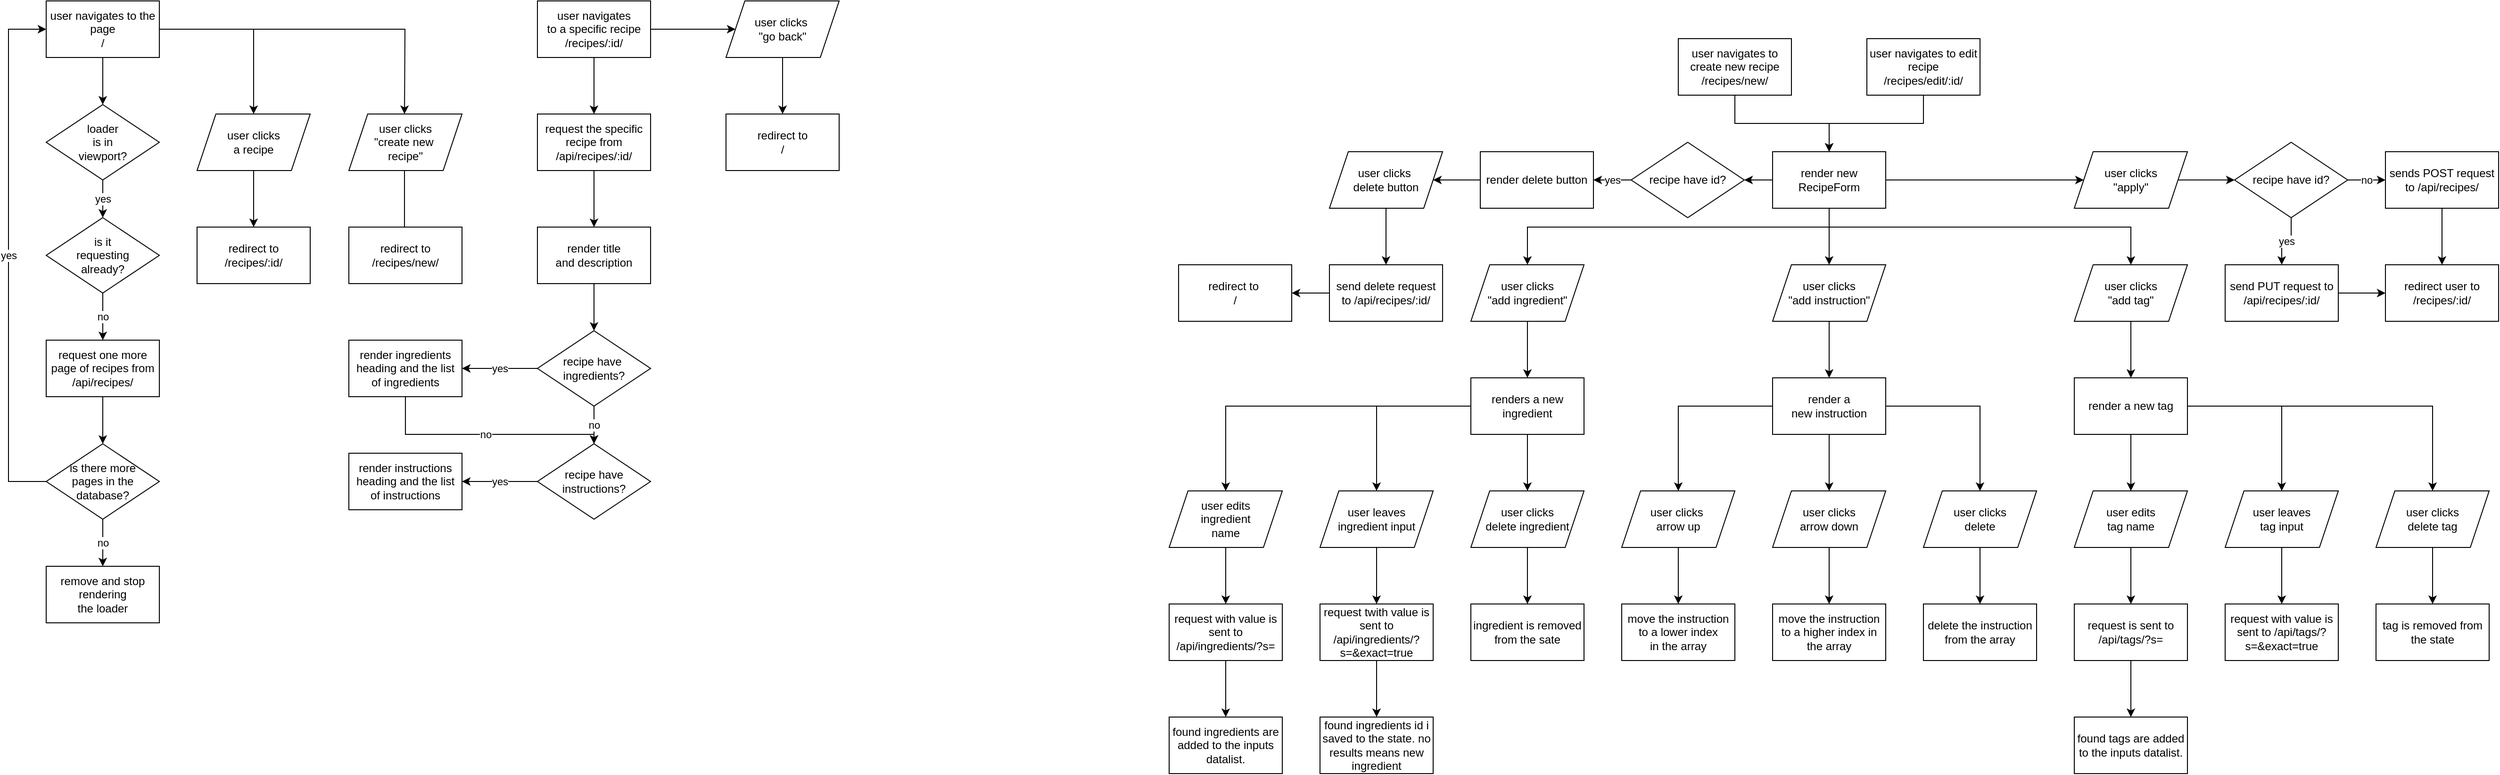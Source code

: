 <mxfile version="16.2.6" type="github">
  <diagram id="UWbFQpUYdBIqoMcerIUc" name="Page-1">
    <mxGraphModel dx="1749" dy="813" grid="1" gridSize="10" guides="1" tooltips="1" connect="1" arrows="1" fold="1" page="1" pageScale="1" pageWidth="2000" pageHeight="2000" math="0" shadow="0">
      <root>
        <mxCell id="0" />
        <mxCell id="1" parent="0" />
        <mxCell id="N01Z7XA4SCIn-NLS_7Hn-6" value="" style="edgeStyle=orthogonalEdgeStyle;rounded=0;orthogonalLoop=1;jettySize=auto;html=1;" parent="1" source="N01Z7XA4SCIn-NLS_7Hn-1" target="N01Z7XA4SCIn-NLS_7Hn-3" edge="1">
          <mxGeometry relative="1" as="geometry" />
        </mxCell>
        <mxCell id="N01Z7XA4SCIn-NLS_7Hn-17" style="edgeStyle=orthogonalEdgeStyle;rounded=0;orthogonalLoop=1;jettySize=auto;html=1;" parent="1" source="N01Z7XA4SCIn-NLS_7Hn-1" edge="1">
          <mxGeometry relative="1" as="geometry">
            <mxPoint x="459" y="210" as="targetPoint" />
          </mxGeometry>
        </mxCell>
        <mxCell id="N01Z7XA4SCIn-NLS_7Hn-18" style="edgeStyle=orthogonalEdgeStyle;rounded=0;orthogonalLoop=1;jettySize=auto;html=1;" parent="1" source="N01Z7XA4SCIn-NLS_7Hn-1" target="N01Z7XA4SCIn-NLS_7Hn-15" edge="1">
          <mxGeometry relative="1" as="geometry" />
        </mxCell>
        <mxCell id="N01Z7XA4SCIn-NLS_7Hn-1" value="user navigates to the page&lt;br&gt;/" style="rounded=0;whiteSpace=wrap;html=1;" parent="1" vertex="1">
          <mxGeometry x="79" y="90" width="120" height="60" as="geometry" />
        </mxCell>
        <mxCell id="N01Z7XA4SCIn-NLS_7Hn-7" value="yes" style="edgeStyle=orthogonalEdgeStyle;rounded=0;orthogonalLoop=1;jettySize=auto;html=1;" parent="1" source="N01Z7XA4SCIn-NLS_7Hn-3" target="N01Z7XA4SCIn-NLS_7Hn-5" edge="1">
          <mxGeometry relative="1" as="geometry" />
        </mxCell>
        <mxCell id="N01Z7XA4SCIn-NLS_7Hn-3" value="loader&lt;br&gt;is in&lt;br&gt;viewport?" style="rhombus;whiteSpace=wrap;html=1;" parent="1" vertex="1">
          <mxGeometry x="79" y="200" width="120" height="80" as="geometry" />
        </mxCell>
        <mxCell id="N01Z7XA4SCIn-NLS_7Hn-14" value="" style="edgeStyle=orthogonalEdgeStyle;rounded=0;orthogonalLoop=1;jettySize=auto;html=1;" parent="1" source="N01Z7XA4SCIn-NLS_7Hn-4" target="N01Z7XA4SCIn-NLS_7Hn-10" edge="1">
          <mxGeometry relative="1" as="geometry" />
        </mxCell>
        <mxCell id="N01Z7XA4SCIn-NLS_7Hn-4" value="request one more&lt;br&gt;page of recipes from&lt;br&gt;/api/recipes/" style="rounded=0;whiteSpace=wrap;html=1;" parent="1" vertex="1">
          <mxGeometry x="79" y="450" width="120" height="60" as="geometry" />
        </mxCell>
        <mxCell id="N01Z7XA4SCIn-NLS_7Hn-8" value="no" style="edgeStyle=orthogonalEdgeStyle;rounded=0;orthogonalLoop=1;jettySize=auto;html=1;" parent="1" source="N01Z7XA4SCIn-NLS_7Hn-5" target="N01Z7XA4SCIn-NLS_7Hn-4" edge="1">
          <mxGeometry relative="1" as="geometry" />
        </mxCell>
        <mxCell id="N01Z7XA4SCIn-NLS_7Hn-5" value="is it&lt;br&gt;requesting&lt;br&gt;already?" style="rhombus;whiteSpace=wrap;html=1;" parent="1" vertex="1">
          <mxGeometry x="79" y="320" width="120" height="80" as="geometry" />
        </mxCell>
        <mxCell id="N01Z7XA4SCIn-NLS_7Hn-11" value="yes" style="edgeStyle=orthogonalEdgeStyle;rounded=0;orthogonalLoop=1;jettySize=auto;html=1;entryX=0;entryY=0.5;entryDx=0;entryDy=0;" parent="1" source="N01Z7XA4SCIn-NLS_7Hn-10" target="N01Z7XA4SCIn-NLS_7Hn-1" edge="1">
          <mxGeometry relative="1" as="geometry">
            <Array as="points">
              <mxPoint x="39" y="600" />
              <mxPoint x="39" y="120" />
            </Array>
          </mxGeometry>
        </mxCell>
        <mxCell id="N01Z7XA4SCIn-NLS_7Hn-13" value="no" style="edgeStyle=orthogonalEdgeStyle;rounded=0;orthogonalLoop=1;jettySize=auto;html=1;" parent="1" source="N01Z7XA4SCIn-NLS_7Hn-10" target="N01Z7XA4SCIn-NLS_7Hn-12" edge="1">
          <mxGeometry relative="1" as="geometry" />
        </mxCell>
        <mxCell id="N01Z7XA4SCIn-NLS_7Hn-10" value="is there more&lt;br&gt;pages in the&lt;br&gt;database?" style="rhombus;whiteSpace=wrap;html=1;" parent="1" vertex="1">
          <mxGeometry x="79" y="560" width="120" height="80" as="geometry" />
        </mxCell>
        <mxCell id="N01Z7XA4SCIn-NLS_7Hn-12" value="remove and stop&lt;br&gt;rendering&lt;br&gt;the loader" style="rounded=0;whiteSpace=wrap;html=1;" parent="1" vertex="1">
          <mxGeometry x="79" y="690" width="120" height="60" as="geometry" />
        </mxCell>
        <mxCell id="N01Z7XA4SCIn-NLS_7Hn-22" value="" style="edgeStyle=orthogonalEdgeStyle;rounded=0;orthogonalLoop=1;jettySize=auto;html=1;" parent="1" source="N01Z7XA4SCIn-NLS_7Hn-15" target="N01Z7XA4SCIn-NLS_7Hn-19" edge="1">
          <mxGeometry relative="1" as="geometry" />
        </mxCell>
        <mxCell id="N01Z7XA4SCIn-NLS_7Hn-15" value="user clicks&lt;br&gt;a recipe" style="shape=parallelogram;perimeter=parallelogramPerimeter;whiteSpace=wrap;html=1;fixedSize=1;" parent="1" vertex="1">
          <mxGeometry x="239" y="210" width="120" height="60" as="geometry" />
        </mxCell>
        <mxCell id="N01Z7XA4SCIn-NLS_7Hn-21" value="" style="edgeStyle=orthogonalEdgeStyle;rounded=0;orthogonalLoop=1;jettySize=auto;html=1;" parent="1" edge="1">
          <mxGeometry relative="1" as="geometry">
            <mxPoint x="459" y="270" as="sourcePoint" />
            <mxPoint x="459" y="340" as="targetPoint" />
          </mxGeometry>
        </mxCell>
        <mxCell id="N01Z7XA4SCIn-NLS_7Hn-16" value="user clicks&lt;br&gt;&quot;create new&amp;nbsp;&lt;br&gt;recipe&quot;" style="shape=parallelogram;perimeter=parallelogramPerimeter;whiteSpace=wrap;html=1;fixedSize=1;size=20;" parent="1" vertex="1">
          <mxGeometry x="400" y="210" width="120" height="60" as="geometry" />
        </mxCell>
        <mxCell id="N01Z7XA4SCIn-NLS_7Hn-19" value="redirect to &lt;br&gt;/recipes/:id/" style="rounded=0;whiteSpace=wrap;html=1;" parent="1" vertex="1">
          <mxGeometry x="239" y="330" width="120" height="60" as="geometry" />
        </mxCell>
        <mxCell id="N01Z7XA4SCIn-NLS_7Hn-20" value="redirect to&lt;br&gt;/recipes/new/" style="rounded=0;whiteSpace=wrap;html=1;" parent="1" vertex="1">
          <mxGeometry x="400" y="330" width="120" height="60" as="geometry" />
        </mxCell>
        <mxCell id="N01Z7XA4SCIn-NLS_7Hn-35" value="" style="edgeStyle=orthogonalEdgeStyle;rounded=0;orthogonalLoop=1;jettySize=auto;html=1;" parent="1" source="N01Z7XA4SCIn-NLS_7Hn-23" target="N01Z7XA4SCIn-NLS_7Hn-25" edge="1">
          <mxGeometry relative="1" as="geometry" />
        </mxCell>
        <mxCell id="N01Z7XA4SCIn-NLS_7Hn-42" style="edgeStyle=orthogonalEdgeStyle;rounded=0;orthogonalLoop=1;jettySize=auto;html=1;" parent="1" source="N01Z7XA4SCIn-NLS_7Hn-23" target="N01Z7XA4SCIn-NLS_7Hn-41" edge="1">
          <mxGeometry relative="1" as="geometry" />
        </mxCell>
        <mxCell id="N01Z7XA4SCIn-NLS_7Hn-23" value="user navigates&lt;br&gt;to a specific recipe&lt;br&gt;/recipes/:id/" style="rounded=0;whiteSpace=wrap;html=1;" parent="1" vertex="1">
          <mxGeometry x="600" y="90" width="120" height="60" as="geometry" />
        </mxCell>
        <mxCell id="N01Z7XA4SCIn-NLS_7Hn-36" value="" style="edgeStyle=orthogonalEdgeStyle;rounded=0;orthogonalLoop=1;jettySize=auto;html=1;" parent="1" source="N01Z7XA4SCIn-NLS_7Hn-25" target="N01Z7XA4SCIn-NLS_7Hn-26" edge="1">
          <mxGeometry relative="1" as="geometry" />
        </mxCell>
        <mxCell id="N01Z7XA4SCIn-NLS_7Hn-25" value="request the specific&lt;br&gt;recipe from&lt;br&gt;/api/recipes/:id/" style="rounded=0;whiteSpace=wrap;html=1;" parent="1" vertex="1">
          <mxGeometry x="600" y="210" width="120" height="60" as="geometry" />
        </mxCell>
        <mxCell id="N01Z7XA4SCIn-NLS_7Hn-34" value="" style="edgeStyle=orthogonalEdgeStyle;rounded=0;orthogonalLoop=1;jettySize=auto;html=1;" parent="1" source="N01Z7XA4SCIn-NLS_7Hn-26" target="N01Z7XA4SCIn-NLS_7Hn-28" edge="1">
          <mxGeometry relative="1" as="geometry" />
        </mxCell>
        <mxCell id="N01Z7XA4SCIn-NLS_7Hn-26" value="render title&lt;br&gt;and description" style="rounded=0;whiteSpace=wrap;html=1;" parent="1" vertex="1">
          <mxGeometry x="600" y="330" width="120" height="60" as="geometry" />
        </mxCell>
        <mxCell id="N01Z7XA4SCIn-NLS_7Hn-31" value="yes" style="edgeStyle=orthogonalEdgeStyle;rounded=0;orthogonalLoop=1;jettySize=auto;html=1;" parent="1" source="N01Z7XA4SCIn-NLS_7Hn-28" target="N01Z7XA4SCIn-NLS_7Hn-30" edge="1">
          <mxGeometry relative="1" as="geometry" />
        </mxCell>
        <mxCell id="N01Z7XA4SCIn-NLS_7Hn-37" value="no" style="edgeStyle=orthogonalEdgeStyle;rounded=0;orthogonalLoop=1;jettySize=auto;html=1;" parent="1" source="N01Z7XA4SCIn-NLS_7Hn-28" target="N01Z7XA4SCIn-NLS_7Hn-29" edge="1">
          <mxGeometry relative="1" as="geometry" />
        </mxCell>
        <mxCell id="N01Z7XA4SCIn-NLS_7Hn-28" value="recipe have&amp;nbsp;&lt;br&gt;ingredients?" style="rhombus;whiteSpace=wrap;html=1;" parent="1" vertex="1">
          <mxGeometry x="600" y="440" width="120" height="80" as="geometry" />
        </mxCell>
        <mxCell id="N01Z7XA4SCIn-NLS_7Hn-33" value="yes" style="edgeStyle=orthogonalEdgeStyle;rounded=0;orthogonalLoop=1;jettySize=auto;html=1;" parent="1" source="N01Z7XA4SCIn-NLS_7Hn-29" target="N01Z7XA4SCIn-NLS_7Hn-32" edge="1">
          <mxGeometry relative="1" as="geometry" />
        </mxCell>
        <mxCell id="N01Z7XA4SCIn-NLS_7Hn-29" value="recipe have instructions?" style="rhombus;whiteSpace=wrap;html=1;" parent="1" vertex="1">
          <mxGeometry x="600" y="560" width="120" height="80" as="geometry" />
        </mxCell>
        <mxCell id="N01Z7XA4SCIn-NLS_7Hn-38" value="no" style="edgeStyle=orthogonalEdgeStyle;rounded=0;orthogonalLoop=1;jettySize=auto;html=1;" parent="1" source="N01Z7XA4SCIn-NLS_7Hn-30" target="N01Z7XA4SCIn-NLS_7Hn-29" edge="1">
          <mxGeometry relative="1" as="geometry">
            <Array as="points">
              <mxPoint x="460" y="550" />
              <mxPoint x="660" y="550" />
            </Array>
          </mxGeometry>
        </mxCell>
        <mxCell id="N01Z7XA4SCIn-NLS_7Hn-30" value="render ingredients&lt;br&gt;heading and the list&lt;br&gt;of ingredients" style="whiteSpace=wrap;html=1;" parent="1" vertex="1">
          <mxGeometry x="400" y="450" width="120" height="60" as="geometry" />
        </mxCell>
        <mxCell id="N01Z7XA4SCIn-NLS_7Hn-32" value="render instructions&lt;br&gt;heading and the list&lt;br&gt;of instructions" style="whiteSpace=wrap;html=1;" parent="1" vertex="1">
          <mxGeometry x="400" y="570" width="120" height="60" as="geometry" />
        </mxCell>
        <mxCell id="N01Z7XA4SCIn-NLS_7Hn-51" style="edgeStyle=orthogonalEdgeStyle;rounded=0;orthogonalLoop=1;jettySize=auto;html=1;" parent="1" source="N01Z7XA4SCIn-NLS_7Hn-39" target="N01Z7XA4SCIn-NLS_7Hn-46" edge="1">
          <mxGeometry relative="1" as="geometry" />
        </mxCell>
        <mxCell id="N01Z7XA4SCIn-NLS_7Hn-53" value="" style="edgeStyle=orthogonalEdgeStyle;rounded=0;orthogonalLoop=1;jettySize=auto;html=1;" parent="1" source="N01Z7XA4SCIn-NLS_7Hn-39" target="N01Z7XA4SCIn-NLS_7Hn-48" edge="1">
          <mxGeometry relative="1" as="geometry" />
        </mxCell>
        <mxCell id="nW0-9w4BXzAA7MD2zAZf-30" style="edgeStyle=orthogonalEdgeStyle;rounded=0;orthogonalLoop=1;jettySize=auto;html=1;" edge="1" parent="1" source="N01Z7XA4SCIn-NLS_7Hn-39" target="N01Z7XA4SCIn-NLS_7Hn-45">
          <mxGeometry relative="1" as="geometry">
            <Array as="points">
              <mxPoint x="1970" y="330" />
              <mxPoint x="1650" y="330" />
            </Array>
          </mxGeometry>
        </mxCell>
        <mxCell id="nW0-9w4BXzAA7MD2zAZf-31" style="edgeStyle=orthogonalEdgeStyle;rounded=0;orthogonalLoop=1;jettySize=auto;html=1;" edge="1" parent="1" source="N01Z7XA4SCIn-NLS_7Hn-39" target="N01Z7XA4SCIn-NLS_7Hn-47">
          <mxGeometry relative="1" as="geometry">
            <Array as="points">
              <mxPoint x="1970" y="330" />
              <mxPoint x="2290" y="330" />
            </Array>
          </mxGeometry>
        </mxCell>
        <mxCell id="nW0-9w4BXzAA7MD2zAZf-67" value="" style="edgeStyle=orthogonalEdgeStyle;rounded=0;orthogonalLoop=1;jettySize=auto;html=1;" edge="1" parent="1" source="N01Z7XA4SCIn-NLS_7Hn-39" target="nW0-9w4BXzAA7MD2zAZf-62">
          <mxGeometry relative="1" as="geometry" />
        </mxCell>
        <mxCell id="N01Z7XA4SCIn-NLS_7Hn-39" value="render new&lt;br&gt;RecipeForm" style="rounded=0;whiteSpace=wrap;html=1;" parent="1" vertex="1">
          <mxGeometry x="1910" y="250" width="120" height="60" as="geometry" />
        </mxCell>
        <mxCell id="N01Z7XA4SCIn-NLS_7Hn-44" value="" style="edgeStyle=orthogonalEdgeStyle;rounded=0;orthogonalLoop=1;jettySize=auto;html=1;" parent="1" source="N01Z7XA4SCIn-NLS_7Hn-41" target="N01Z7XA4SCIn-NLS_7Hn-43" edge="1">
          <mxGeometry relative="1" as="geometry" />
        </mxCell>
        <mxCell id="N01Z7XA4SCIn-NLS_7Hn-41" value="user clicks&amp;nbsp;&lt;br&gt;&quot;go back&quot;" style="shape=parallelogram;perimeter=parallelogramPerimeter;whiteSpace=wrap;html=1;fixedSize=1;" parent="1" vertex="1">
          <mxGeometry x="800" y="90" width="120" height="60" as="geometry" />
        </mxCell>
        <mxCell id="N01Z7XA4SCIn-NLS_7Hn-43" value="redirect to&lt;br&gt;/" style="rounded=0;whiteSpace=wrap;html=1;" parent="1" vertex="1">
          <mxGeometry x="800" y="210" width="120" height="60" as="geometry" />
        </mxCell>
        <mxCell id="nW0-9w4BXzAA7MD2zAZf-29" value="" style="edgeStyle=orthogonalEdgeStyle;rounded=0;orthogonalLoop=1;jettySize=auto;html=1;" edge="1" parent="1" source="N01Z7XA4SCIn-NLS_7Hn-45" target="N01Z7XA4SCIn-NLS_7Hn-54">
          <mxGeometry relative="1" as="geometry" />
        </mxCell>
        <mxCell id="N01Z7XA4SCIn-NLS_7Hn-45" value="user clicks&lt;br&gt;&quot;add ingredient&quot;" style="shape=parallelogram;perimeter=parallelogramPerimeter;whiteSpace=wrap;html=1;fixedSize=1;" parent="1" vertex="1">
          <mxGeometry x="1590" y="370" width="120" height="60" as="geometry" />
        </mxCell>
        <mxCell id="nW0-9w4BXzAA7MD2zAZf-22" value="" style="edgeStyle=orthogonalEdgeStyle;rounded=0;orthogonalLoop=1;jettySize=auto;html=1;" edge="1" parent="1" source="N01Z7XA4SCIn-NLS_7Hn-46" target="N01Z7XA4SCIn-NLS_7Hn-57">
          <mxGeometry relative="1" as="geometry" />
        </mxCell>
        <mxCell id="N01Z7XA4SCIn-NLS_7Hn-46" value="user clicks&lt;br&gt;&quot;add instruction&quot;" style="shape=parallelogram;perimeter=parallelogramPerimeter;whiteSpace=wrap;html=1;fixedSize=1;" parent="1" vertex="1">
          <mxGeometry x="1910" y="370" width="120" height="60" as="geometry" />
        </mxCell>
        <mxCell id="nW0-9w4BXzAA7MD2zAZf-38" value="" style="edgeStyle=orthogonalEdgeStyle;rounded=0;orthogonalLoop=1;jettySize=auto;html=1;" edge="1" parent="1" source="N01Z7XA4SCIn-NLS_7Hn-47" target="nW0-9w4BXzAA7MD2zAZf-32">
          <mxGeometry relative="1" as="geometry" />
        </mxCell>
        <mxCell id="N01Z7XA4SCIn-NLS_7Hn-47" value="user clicks&lt;br&gt;&quot;add tag&quot;" style="shape=parallelogram;perimeter=parallelogramPerimeter;whiteSpace=wrap;html=1;fixedSize=1;" parent="1" vertex="1">
          <mxGeometry x="2230" y="370" width="120" height="60" as="geometry" />
        </mxCell>
        <mxCell id="nW0-9w4BXzAA7MD2zAZf-59" style="edgeStyle=orthogonalEdgeStyle;rounded=0;orthogonalLoop=1;jettySize=auto;html=1;" edge="1" parent="1" source="N01Z7XA4SCIn-NLS_7Hn-48" target="nW0-9w4BXzAA7MD2zAZf-56">
          <mxGeometry relative="1" as="geometry" />
        </mxCell>
        <mxCell id="N01Z7XA4SCIn-NLS_7Hn-48" value="user clicks&lt;br&gt;&quot;apply&quot;" style="shape=parallelogram;perimeter=parallelogramPerimeter;whiteSpace=wrap;html=1;fixedSize=1;" parent="1" vertex="1">
          <mxGeometry x="2230" y="250" width="120" height="60" as="geometry" />
        </mxCell>
        <mxCell id="nW0-9w4BXzAA7MD2zAZf-6" style="edgeStyle=orthogonalEdgeStyle;rounded=0;orthogonalLoop=1;jettySize=auto;html=1;" edge="1" parent="1" source="N01Z7XA4SCIn-NLS_7Hn-54" target="N01Z7XA4SCIn-NLS_7Hn-55">
          <mxGeometry relative="1" as="geometry" />
        </mxCell>
        <mxCell id="nW0-9w4BXzAA7MD2zAZf-7" style="edgeStyle=orthogonalEdgeStyle;rounded=0;orthogonalLoop=1;jettySize=auto;html=1;" edge="1" parent="1" source="N01Z7XA4SCIn-NLS_7Hn-54" target="nW0-9w4BXzAA7MD2zAZf-3">
          <mxGeometry relative="1" as="geometry" />
        </mxCell>
        <mxCell id="nW0-9w4BXzAA7MD2zAZf-10" style="edgeStyle=orthogonalEdgeStyle;rounded=0;orthogonalLoop=1;jettySize=auto;html=1;" edge="1" parent="1" source="N01Z7XA4SCIn-NLS_7Hn-54" target="nW0-9w4BXzAA7MD2zAZf-8">
          <mxGeometry relative="1" as="geometry" />
        </mxCell>
        <mxCell id="N01Z7XA4SCIn-NLS_7Hn-54" value="renders a new&lt;br&gt;ingredient" style="rounded=0;whiteSpace=wrap;html=1;" parent="1" vertex="1">
          <mxGeometry x="1590" y="490" width="120" height="60" as="geometry" />
        </mxCell>
        <mxCell id="nW0-9w4BXzAA7MD2zAZf-17" value="" style="edgeStyle=orthogonalEdgeStyle;rounded=0;orthogonalLoop=1;jettySize=auto;html=1;" edge="1" parent="1" source="N01Z7XA4SCIn-NLS_7Hn-55" target="nW0-9w4BXzAA7MD2zAZf-1">
          <mxGeometry relative="1" as="geometry" />
        </mxCell>
        <mxCell id="N01Z7XA4SCIn-NLS_7Hn-55" value="user edits&lt;br&gt;ingredient&lt;br&gt;name" style="shape=parallelogram;perimeter=parallelogramPerimeter;whiteSpace=wrap;html=1;fixedSize=1;" parent="1" vertex="1">
          <mxGeometry x="1270" y="610" width="120" height="60" as="geometry" />
        </mxCell>
        <mxCell id="nW0-9w4BXzAA7MD2zAZf-23" value="" style="edgeStyle=orthogonalEdgeStyle;rounded=0;orthogonalLoop=1;jettySize=auto;html=1;" edge="1" parent="1" source="N01Z7XA4SCIn-NLS_7Hn-57" target="nW0-9w4BXzAA7MD2zAZf-12">
          <mxGeometry relative="1" as="geometry" />
        </mxCell>
        <mxCell id="nW0-9w4BXzAA7MD2zAZf-25" style="edgeStyle=orthogonalEdgeStyle;rounded=0;orthogonalLoop=1;jettySize=auto;html=1;" edge="1" parent="1" source="N01Z7XA4SCIn-NLS_7Hn-57" target="nW0-9w4BXzAA7MD2zAZf-11">
          <mxGeometry relative="1" as="geometry" />
        </mxCell>
        <mxCell id="nW0-9w4BXzAA7MD2zAZf-26" style="edgeStyle=orthogonalEdgeStyle;rounded=0;orthogonalLoop=1;jettySize=auto;html=1;" edge="1" parent="1" source="N01Z7XA4SCIn-NLS_7Hn-57" target="nW0-9w4BXzAA7MD2zAZf-13">
          <mxGeometry relative="1" as="geometry" />
        </mxCell>
        <mxCell id="N01Z7XA4SCIn-NLS_7Hn-57" value="render a&lt;br&gt;new instruction" style="whiteSpace=wrap;html=1;" parent="1" vertex="1">
          <mxGeometry x="1910" y="490" width="120" height="60" as="geometry" />
        </mxCell>
        <mxCell id="nW0-9w4BXzAA7MD2zAZf-18" value="" style="edgeStyle=orthogonalEdgeStyle;rounded=0;orthogonalLoop=1;jettySize=auto;html=1;" edge="1" parent="1" source="nW0-9w4BXzAA7MD2zAZf-1" target="nW0-9w4BXzAA7MD2zAZf-2">
          <mxGeometry relative="1" as="geometry" />
        </mxCell>
        <mxCell id="nW0-9w4BXzAA7MD2zAZf-1" value="request with value is sent to /api/ingredients/?s=" style="rounded=0;whiteSpace=wrap;html=1;" vertex="1" parent="1">
          <mxGeometry x="1270" y="730" width="120" height="60" as="geometry" />
        </mxCell>
        <mxCell id="nW0-9w4BXzAA7MD2zAZf-2" value="found ingredients are added to the inputs datalist." style="rounded=0;whiteSpace=wrap;html=1;" vertex="1" parent="1">
          <mxGeometry x="1270" y="850" width="120" height="60" as="geometry" />
        </mxCell>
        <mxCell id="nW0-9w4BXzAA7MD2zAZf-19" value="" style="edgeStyle=orthogonalEdgeStyle;rounded=0;orthogonalLoop=1;jettySize=auto;html=1;" edge="1" parent="1" source="nW0-9w4BXzAA7MD2zAZf-3" target="nW0-9w4BXzAA7MD2zAZf-4">
          <mxGeometry relative="1" as="geometry" />
        </mxCell>
        <mxCell id="nW0-9w4BXzAA7MD2zAZf-3" value="user leaves&lt;br&gt;ingredient input" style="shape=parallelogram;perimeter=parallelogramPerimeter;whiteSpace=wrap;html=1;fixedSize=1;" vertex="1" parent="1">
          <mxGeometry x="1430" y="610" width="120" height="60" as="geometry" />
        </mxCell>
        <mxCell id="nW0-9w4BXzAA7MD2zAZf-20" value="" style="edgeStyle=orthogonalEdgeStyle;rounded=0;orthogonalLoop=1;jettySize=auto;html=1;" edge="1" parent="1" source="nW0-9w4BXzAA7MD2zAZf-4" target="nW0-9w4BXzAA7MD2zAZf-5">
          <mxGeometry relative="1" as="geometry" />
        </mxCell>
        <mxCell id="nW0-9w4BXzAA7MD2zAZf-4" value="request twith value is sent to&lt;br&gt;/api/ingredients/?s=&amp;amp;exact=true" style="rounded=0;whiteSpace=wrap;html=1;" vertex="1" parent="1">
          <mxGeometry x="1430" y="730" width="120" height="60" as="geometry" />
        </mxCell>
        <mxCell id="nW0-9w4BXzAA7MD2zAZf-5" value="found ingredients id i saved to the state. no results means new ingredient" style="rounded=0;whiteSpace=wrap;html=1;" vertex="1" parent="1">
          <mxGeometry x="1430" y="850" width="120" height="60" as="geometry" />
        </mxCell>
        <mxCell id="nW0-9w4BXzAA7MD2zAZf-21" value="" style="edgeStyle=orthogonalEdgeStyle;rounded=0;orthogonalLoop=1;jettySize=auto;html=1;" edge="1" parent="1" source="nW0-9w4BXzAA7MD2zAZf-8" target="nW0-9w4BXzAA7MD2zAZf-9">
          <mxGeometry relative="1" as="geometry" />
        </mxCell>
        <mxCell id="nW0-9w4BXzAA7MD2zAZf-8" value="user clicks&lt;br&gt;delete ingredient" style="shape=parallelogram;perimeter=parallelogramPerimeter;whiteSpace=wrap;html=1;fixedSize=1;" vertex="1" parent="1">
          <mxGeometry x="1590" y="610" width="120" height="60" as="geometry" />
        </mxCell>
        <mxCell id="nW0-9w4BXzAA7MD2zAZf-9" value="ingredient is removed&lt;br&gt;from the sate" style="rounded=0;whiteSpace=wrap;html=1;" vertex="1" parent="1">
          <mxGeometry x="1590" y="730" width="120" height="60" as="geometry" />
        </mxCell>
        <mxCell id="nW0-9w4BXzAA7MD2zAZf-28" value="" style="edgeStyle=orthogonalEdgeStyle;rounded=0;orthogonalLoop=1;jettySize=auto;html=1;" edge="1" parent="1" source="nW0-9w4BXzAA7MD2zAZf-11" target="nW0-9w4BXzAA7MD2zAZf-15">
          <mxGeometry relative="1" as="geometry" />
        </mxCell>
        <mxCell id="nW0-9w4BXzAA7MD2zAZf-11" value="user clicks&amp;nbsp;&lt;br&gt;arrow up" style="shape=parallelogram;perimeter=parallelogramPerimeter;whiteSpace=wrap;html=1;fixedSize=1;" vertex="1" parent="1">
          <mxGeometry x="1750" y="610" width="120" height="60" as="geometry" />
        </mxCell>
        <mxCell id="nW0-9w4BXzAA7MD2zAZf-24" value="" style="edgeStyle=orthogonalEdgeStyle;rounded=0;orthogonalLoop=1;jettySize=auto;html=1;" edge="1" parent="1" source="nW0-9w4BXzAA7MD2zAZf-12" target="nW0-9w4BXzAA7MD2zAZf-14">
          <mxGeometry relative="1" as="geometry" />
        </mxCell>
        <mxCell id="nW0-9w4BXzAA7MD2zAZf-12" value="user clicks&lt;br&gt;arrow down" style="shape=parallelogram;perimeter=parallelogramPerimeter;whiteSpace=wrap;html=1;fixedSize=1;" vertex="1" parent="1">
          <mxGeometry x="1910" y="610" width="120" height="60" as="geometry" />
        </mxCell>
        <mxCell id="nW0-9w4BXzAA7MD2zAZf-27" value="" style="edgeStyle=orthogonalEdgeStyle;rounded=0;orthogonalLoop=1;jettySize=auto;html=1;" edge="1" parent="1" source="nW0-9w4BXzAA7MD2zAZf-13" target="nW0-9w4BXzAA7MD2zAZf-16">
          <mxGeometry relative="1" as="geometry" />
        </mxCell>
        <mxCell id="nW0-9w4BXzAA7MD2zAZf-13" value="user clicks&lt;br&gt;delete" style="shape=parallelogram;perimeter=parallelogramPerimeter;whiteSpace=wrap;html=1;fixedSize=1;" vertex="1" parent="1">
          <mxGeometry x="2070" y="610" width="120" height="60" as="geometry" />
        </mxCell>
        <mxCell id="nW0-9w4BXzAA7MD2zAZf-14" value="move the instruction to a higher index in the array" style="rounded=0;whiteSpace=wrap;html=1;" vertex="1" parent="1">
          <mxGeometry x="1910" y="730" width="120" height="60" as="geometry" />
        </mxCell>
        <mxCell id="nW0-9w4BXzAA7MD2zAZf-15" value="move the instruction&lt;br&gt;to a lower index&lt;br&gt;in the array" style="rounded=0;whiteSpace=wrap;html=1;" vertex="1" parent="1">
          <mxGeometry x="1750" y="730" width="120" height="60" as="geometry" />
        </mxCell>
        <mxCell id="nW0-9w4BXzAA7MD2zAZf-16" value="delete the instruction from the array" style="rounded=0;whiteSpace=wrap;html=1;" vertex="1" parent="1">
          <mxGeometry x="2070" y="730" width="120" height="60" as="geometry" />
        </mxCell>
        <mxCell id="nW0-9w4BXzAA7MD2zAZf-37" value="" style="edgeStyle=orthogonalEdgeStyle;rounded=0;orthogonalLoop=1;jettySize=auto;html=1;" edge="1" parent="1" source="nW0-9w4BXzAA7MD2zAZf-32" target="nW0-9w4BXzAA7MD2zAZf-34">
          <mxGeometry relative="1" as="geometry" />
        </mxCell>
        <mxCell id="nW0-9w4BXzAA7MD2zAZf-43" style="edgeStyle=orthogonalEdgeStyle;rounded=0;orthogonalLoop=1;jettySize=auto;html=1;" edge="1" parent="1" source="nW0-9w4BXzAA7MD2zAZf-32" target="nW0-9w4BXzAA7MD2zAZf-41">
          <mxGeometry relative="1" as="geometry" />
        </mxCell>
        <mxCell id="nW0-9w4BXzAA7MD2zAZf-44" style="edgeStyle=orthogonalEdgeStyle;rounded=0;orthogonalLoop=1;jettySize=auto;html=1;" edge="1" parent="1" source="nW0-9w4BXzAA7MD2zAZf-32" target="nW0-9w4BXzAA7MD2zAZf-42">
          <mxGeometry relative="1" as="geometry" />
        </mxCell>
        <mxCell id="nW0-9w4BXzAA7MD2zAZf-32" value="render a new tag" style="rounded=0;whiteSpace=wrap;html=1;" vertex="1" parent="1">
          <mxGeometry x="2230" y="490" width="120" height="60" as="geometry" />
        </mxCell>
        <mxCell id="nW0-9w4BXzAA7MD2zAZf-36" value="" style="edgeStyle=orthogonalEdgeStyle;rounded=0;orthogonalLoop=1;jettySize=auto;html=1;" edge="1" parent="1" source="nW0-9w4BXzAA7MD2zAZf-34" target="nW0-9w4BXzAA7MD2zAZf-35">
          <mxGeometry relative="1" as="geometry" />
        </mxCell>
        <mxCell id="nW0-9w4BXzAA7MD2zAZf-34" value="user edits&lt;br&gt;tag name" style="shape=parallelogram;perimeter=parallelogramPerimeter;whiteSpace=wrap;html=1;fixedSize=1;" vertex="1" parent="1">
          <mxGeometry x="2230" y="610" width="120" height="60" as="geometry" />
        </mxCell>
        <mxCell id="nW0-9w4BXzAA7MD2zAZf-40" value="" style="edgeStyle=orthogonalEdgeStyle;rounded=0;orthogonalLoop=1;jettySize=auto;html=1;" edge="1" parent="1" source="nW0-9w4BXzAA7MD2zAZf-35" target="nW0-9w4BXzAA7MD2zAZf-39">
          <mxGeometry relative="1" as="geometry" />
        </mxCell>
        <mxCell id="nW0-9w4BXzAA7MD2zAZf-35" value="request is sent to /api/tags/?s=" style="rounded=0;whiteSpace=wrap;html=1;" vertex="1" parent="1">
          <mxGeometry x="2230" y="730" width="120" height="60" as="geometry" />
        </mxCell>
        <mxCell id="nW0-9w4BXzAA7MD2zAZf-39" value="found tags are added to the inputs datalist." style="rounded=0;whiteSpace=wrap;html=1;" vertex="1" parent="1">
          <mxGeometry x="2230" y="850" width="120" height="60" as="geometry" />
        </mxCell>
        <mxCell id="nW0-9w4BXzAA7MD2zAZf-48" value="" style="edgeStyle=orthogonalEdgeStyle;rounded=0;orthogonalLoop=1;jettySize=auto;html=1;" edge="1" parent="1" source="nW0-9w4BXzAA7MD2zAZf-41" target="nW0-9w4BXzAA7MD2zAZf-45">
          <mxGeometry relative="1" as="geometry" />
        </mxCell>
        <mxCell id="nW0-9w4BXzAA7MD2zAZf-41" value="user leaves&lt;br&gt;tag input" style="shape=parallelogram;perimeter=parallelogramPerimeter;whiteSpace=wrap;html=1;fixedSize=1;" vertex="1" parent="1">
          <mxGeometry x="2390" y="610" width="120" height="60" as="geometry" />
        </mxCell>
        <mxCell id="nW0-9w4BXzAA7MD2zAZf-47" value="" style="edgeStyle=orthogonalEdgeStyle;rounded=0;orthogonalLoop=1;jettySize=auto;html=1;" edge="1" parent="1" source="nW0-9w4BXzAA7MD2zAZf-42" target="nW0-9w4BXzAA7MD2zAZf-46">
          <mxGeometry relative="1" as="geometry" />
        </mxCell>
        <mxCell id="nW0-9w4BXzAA7MD2zAZf-42" value="user clicks&lt;br&gt;delete tag" style="shape=parallelogram;perimeter=parallelogramPerimeter;whiteSpace=wrap;html=1;fixedSize=1;" vertex="1" parent="1">
          <mxGeometry x="2550" y="610" width="120" height="60" as="geometry" />
        </mxCell>
        <mxCell id="nW0-9w4BXzAA7MD2zAZf-45" value="request with value is sent to /api/tags/?s=&amp;amp;exact=true" style="rounded=0;whiteSpace=wrap;html=1;" vertex="1" parent="1">
          <mxGeometry x="2390" y="730" width="120" height="60" as="geometry" />
        </mxCell>
        <mxCell id="nW0-9w4BXzAA7MD2zAZf-46" value="tag is removed from the state" style="rounded=0;whiteSpace=wrap;html=1;" vertex="1" parent="1">
          <mxGeometry x="2550" y="730" width="120" height="60" as="geometry" />
        </mxCell>
        <mxCell id="nW0-9w4BXzAA7MD2zAZf-51" style="edgeStyle=orthogonalEdgeStyle;rounded=0;orthogonalLoop=1;jettySize=auto;html=1;" edge="1" parent="1" source="nW0-9w4BXzAA7MD2zAZf-49" target="N01Z7XA4SCIn-NLS_7Hn-39">
          <mxGeometry relative="1" as="geometry" />
        </mxCell>
        <mxCell id="nW0-9w4BXzAA7MD2zAZf-49" value="&lt;span&gt;user navigates to&lt;/span&gt;&lt;br&gt;&lt;span&gt;create new recipe&lt;/span&gt;&lt;br&gt;&lt;span&gt;/recipes/new/&lt;/span&gt;" style="rounded=0;whiteSpace=wrap;html=1;" vertex="1" parent="1">
          <mxGeometry x="1810" y="130" width="120" height="60" as="geometry" />
        </mxCell>
        <mxCell id="nW0-9w4BXzAA7MD2zAZf-52" style="edgeStyle=orthogonalEdgeStyle;rounded=0;orthogonalLoop=1;jettySize=auto;html=1;" edge="1" parent="1" source="nW0-9w4BXzAA7MD2zAZf-50" target="N01Z7XA4SCIn-NLS_7Hn-39">
          <mxGeometry relative="1" as="geometry" />
        </mxCell>
        <mxCell id="nW0-9w4BXzAA7MD2zAZf-50" value="user navigates to edit recipe&lt;br&gt;/recipes/edit/:id/" style="rounded=0;whiteSpace=wrap;html=1;" vertex="1" parent="1">
          <mxGeometry x="2010" y="130" width="120" height="60" as="geometry" />
        </mxCell>
        <mxCell id="nW0-9w4BXzAA7MD2zAZf-60" value="yes" style="edgeStyle=orthogonalEdgeStyle;rounded=0;orthogonalLoop=1;jettySize=auto;html=1;" edge="1" parent="1" source="nW0-9w4BXzAA7MD2zAZf-56" target="nW0-9w4BXzAA7MD2zAZf-57">
          <mxGeometry relative="1" as="geometry" />
        </mxCell>
        <mxCell id="nW0-9w4BXzAA7MD2zAZf-61" value="no" style="edgeStyle=orthogonalEdgeStyle;rounded=0;orthogonalLoop=1;jettySize=auto;html=1;" edge="1" parent="1" source="nW0-9w4BXzAA7MD2zAZf-56" target="nW0-9w4BXzAA7MD2zAZf-58">
          <mxGeometry relative="1" as="geometry" />
        </mxCell>
        <mxCell id="nW0-9w4BXzAA7MD2zAZf-56" value="recipe have id?" style="rhombus;whiteSpace=wrap;html=1;" vertex="1" parent="1">
          <mxGeometry x="2400" y="240" width="120" height="80" as="geometry" />
        </mxCell>
        <mxCell id="nW0-9w4BXzAA7MD2zAZf-75" value="" style="edgeStyle=orthogonalEdgeStyle;rounded=0;orthogonalLoop=1;jettySize=auto;html=1;" edge="1" parent="1" source="nW0-9w4BXzAA7MD2zAZf-57" target="nW0-9w4BXzAA7MD2zAZf-73">
          <mxGeometry relative="1" as="geometry" />
        </mxCell>
        <mxCell id="nW0-9w4BXzAA7MD2zAZf-57" value="send PUT request to&lt;br&gt;/api/recipes/:id/" style="rounded=0;whiteSpace=wrap;html=1;" vertex="1" parent="1">
          <mxGeometry x="2390" y="370" width="120" height="60" as="geometry" />
        </mxCell>
        <mxCell id="nW0-9w4BXzAA7MD2zAZf-74" value="" style="edgeStyle=orthogonalEdgeStyle;rounded=0;orthogonalLoop=1;jettySize=auto;html=1;" edge="1" parent="1" source="nW0-9w4BXzAA7MD2zAZf-58" target="nW0-9w4BXzAA7MD2zAZf-73">
          <mxGeometry relative="1" as="geometry" />
        </mxCell>
        <mxCell id="nW0-9w4BXzAA7MD2zAZf-58" value="sends POST request to /api/recipes/" style="rounded=0;whiteSpace=wrap;html=1;" vertex="1" parent="1">
          <mxGeometry x="2560" y="250" width="120" height="60" as="geometry" />
        </mxCell>
        <mxCell id="nW0-9w4BXzAA7MD2zAZf-64" value="yes" style="edgeStyle=orthogonalEdgeStyle;rounded=0;orthogonalLoop=1;jettySize=auto;html=1;" edge="1" parent="1" source="nW0-9w4BXzAA7MD2zAZf-62" target="nW0-9w4BXzAA7MD2zAZf-63">
          <mxGeometry relative="1" as="geometry" />
        </mxCell>
        <mxCell id="nW0-9w4BXzAA7MD2zAZf-62" value="recipe have id?" style="rhombus;whiteSpace=wrap;html=1;" vertex="1" parent="1">
          <mxGeometry x="1760" y="240" width="120" height="80" as="geometry" />
        </mxCell>
        <mxCell id="nW0-9w4BXzAA7MD2zAZf-70" value="" style="edgeStyle=orthogonalEdgeStyle;rounded=0;orthogonalLoop=1;jettySize=auto;html=1;" edge="1" parent="1" source="nW0-9w4BXzAA7MD2zAZf-63" target="nW0-9w4BXzAA7MD2zAZf-65">
          <mxGeometry relative="1" as="geometry" />
        </mxCell>
        <mxCell id="nW0-9w4BXzAA7MD2zAZf-63" value="render delete button" style="rounded=0;whiteSpace=wrap;html=1;" vertex="1" parent="1">
          <mxGeometry x="1600" y="250" width="120" height="60" as="geometry" />
        </mxCell>
        <mxCell id="nW0-9w4BXzAA7MD2zAZf-71" value="" style="edgeStyle=orthogonalEdgeStyle;rounded=0;orthogonalLoop=1;jettySize=auto;html=1;" edge="1" parent="1" source="nW0-9w4BXzAA7MD2zAZf-65" target="nW0-9w4BXzAA7MD2zAZf-68">
          <mxGeometry relative="1" as="geometry" />
        </mxCell>
        <mxCell id="nW0-9w4BXzAA7MD2zAZf-65" value="user clicks&amp;nbsp;&lt;br&gt;delete button" style="shape=parallelogram;perimeter=parallelogramPerimeter;whiteSpace=wrap;html=1;fixedSize=1;" vertex="1" parent="1">
          <mxGeometry x="1440" y="250" width="120" height="60" as="geometry" />
        </mxCell>
        <mxCell id="nW0-9w4BXzAA7MD2zAZf-72" value="" style="edgeStyle=orthogonalEdgeStyle;rounded=0;orthogonalLoop=1;jettySize=auto;html=1;" edge="1" parent="1" source="nW0-9w4BXzAA7MD2zAZf-68" target="nW0-9w4BXzAA7MD2zAZf-69">
          <mxGeometry relative="1" as="geometry" />
        </mxCell>
        <mxCell id="nW0-9w4BXzAA7MD2zAZf-68" value="send delete request to /api/recipes/:id/" style="rounded=0;whiteSpace=wrap;html=1;" vertex="1" parent="1">
          <mxGeometry x="1440" y="370" width="120" height="60" as="geometry" />
        </mxCell>
        <mxCell id="nW0-9w4BXzAA7MD2zAZf-69" value="redirect to&amp;nbsp;&lt;br&gt;/" style="rounded=0;whiteSpace=wrap;html=1;" vertex="1" parent="1">
          <mxGeometry x="1280" y="370" width="120" height="60" as="geometry" />
        </mxCell>
        <mxCell id="nW0-9w4BXzAA7MD2zAZf-73" value="redirect user to&lt;br&gt;/recipes/:id/" style="whiteSpace=wrap;html=1;rounded=0;" vertex="1" parent="1">
          <mxGeometry x="2560" y="370" width="120" height="60" as="geometry" />
        </mxCell>
      </root>
    </mxGraphModel>
  </diagram>
</mxfile>
